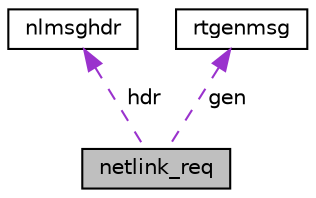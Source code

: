digraph G
{
  edge [fontname="Helvetica",fontsize="10",labelfontname="Helvetica",labelfontsize="10"];
  node [fontname="Helvetica",fontsize="10",shape=record];
  Node1 [label="netlink_req",height=0.2,width=0.4,color="black", fillcolor="grey75", style="filled" fontcolor="black"];
  Node2 -> Node1 [dir="back",color="darkorchid3",fontsize="10",style="dashed",label=" hdr" ,fontname="Helvetica"];
  Node2 [label="nlmsghdr",height=0.2,width=0.4,color="black", fillcolor="white", style="filled",URL="$structnlmsghdr.html"];
  Node3 -> Node1 [dir="back",color="darkorchid3",fontsize="10",style="dashed",label=" gen" ,fontname="Helvetica"];
  Node3 [label="rtgenmsg",height=0.2,width=0.4,color="black", fillcolor="white", style="filled",URL="$structrtgenmsg.html"];
}
